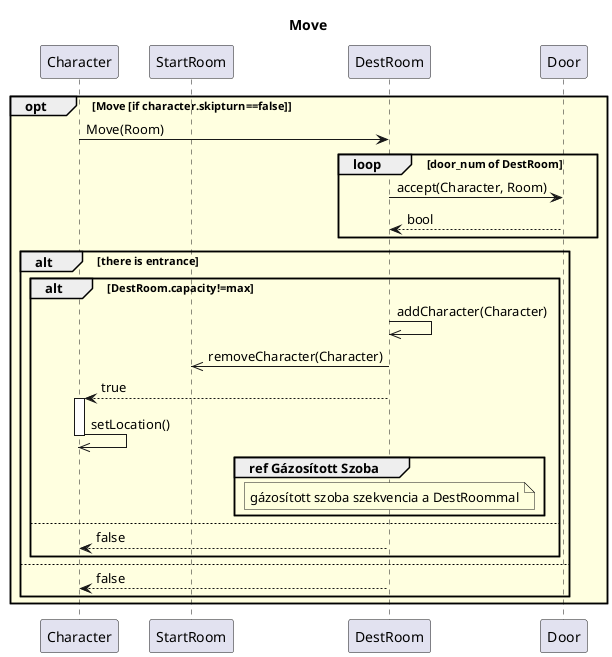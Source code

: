 @startuml move

Title Move

participant Character as char
participant StartRoom as sz
participant DestRoom as dsz
participant Door as a

opt #lightyellow Move [if character.skipturn==false]
    char->dsz : Move(Room)

    loop door_num of DestRoom
        dsz->a : accept(Character, Room)
        a-->dsz : bool
    end

    alt there is entrance
        alt DestRoom.capacity!=max

            dsz->>dsz : addCharacter(Character)
            dsz->>sz : removeCharacter(Character)

            dsz-->char : true
            activate char
            char->>char : setLocation()
            deactivate char

            group ref Gázosított Szoba
                note over dsz : gázosított szoba szekvencia a DestRoommal
            end


        else
            dsz-->char : false
        end
    else
        dsz-->char : false
    end
end

@enduml